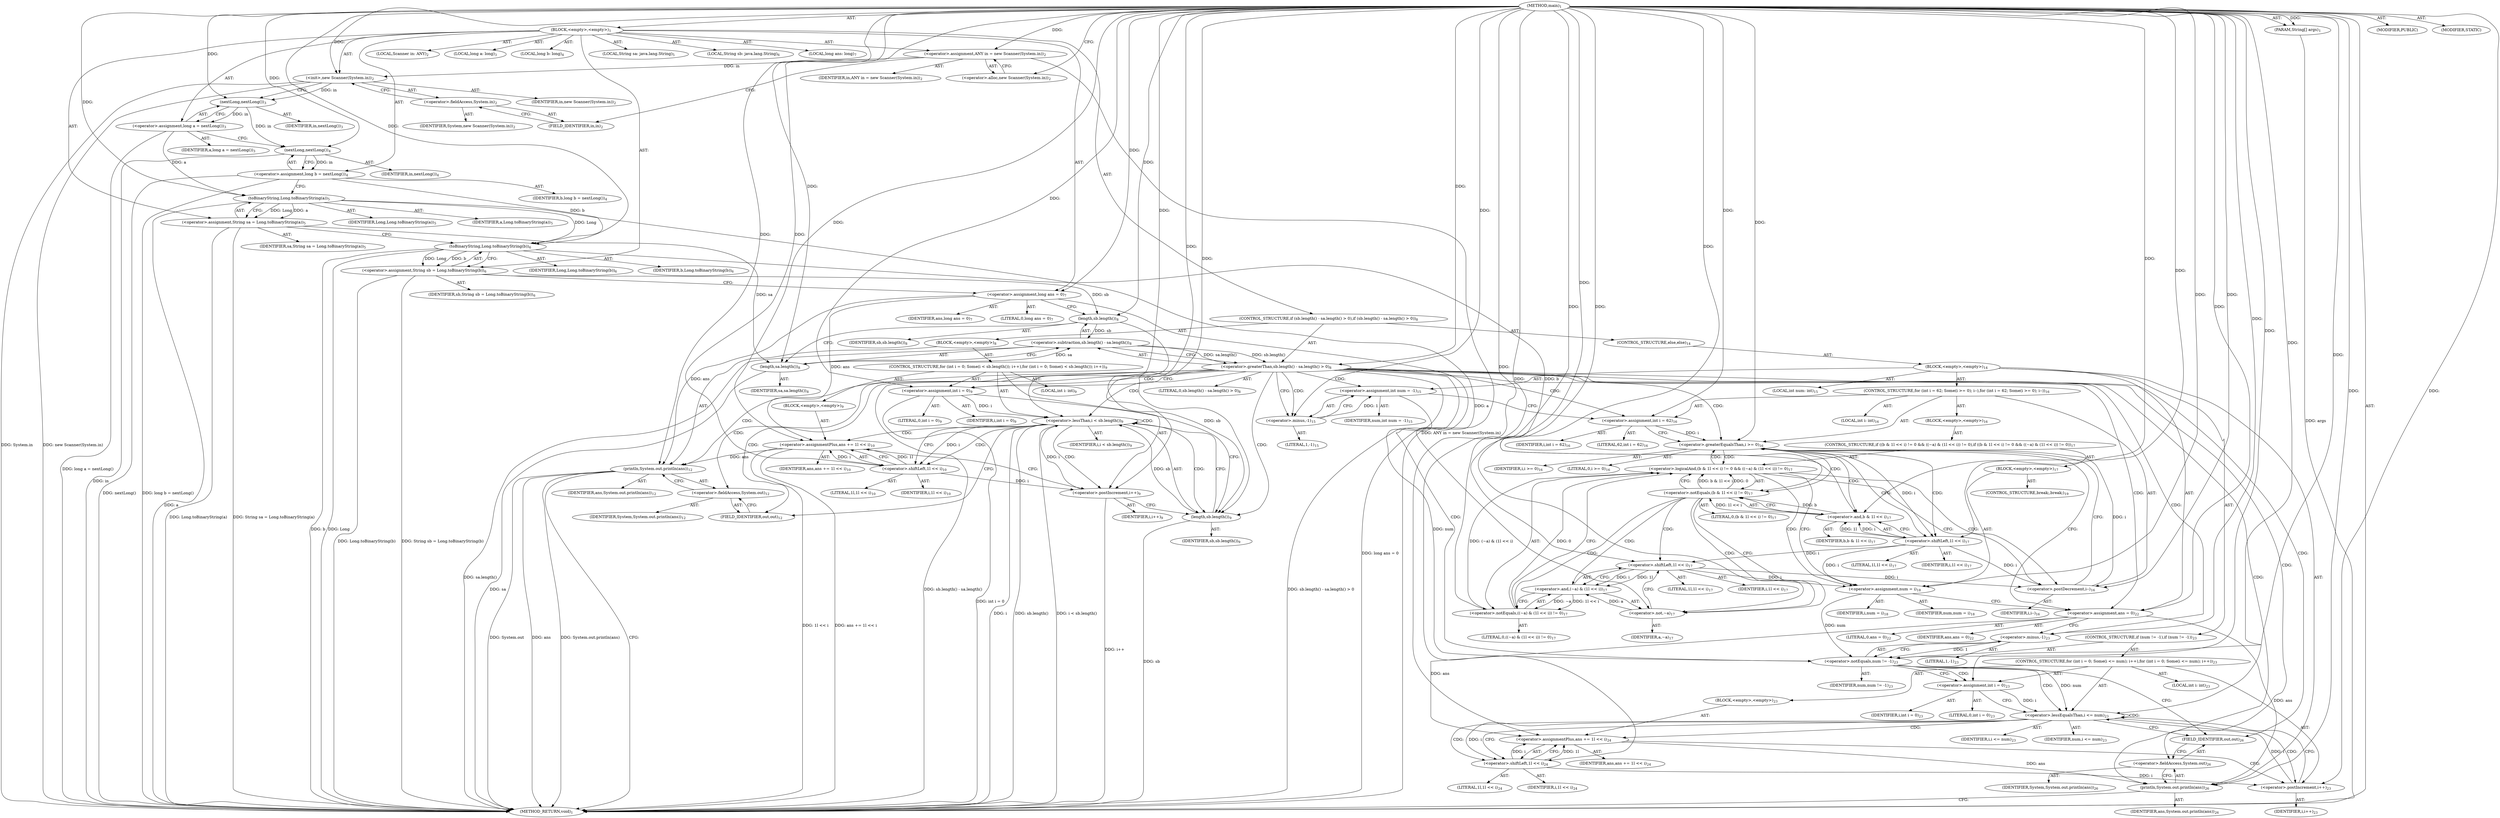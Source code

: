 digraph "main" {  
"19" [label = <(METHOD,main)<SUB>1</SUB>> ]
"20" [label = <(PARAM,String[] args)<SUB>1</SUB>> ]
"21" [label = <(BLOCK,&lt;empty&gt;,&lt;empty&gt;)<SUB>1</SUB>> ]
"4" [label = <(LOCAL,Scanner in: ANY)<SUB>2</SUB>> ]
"22" [label = <(&lt;operator&gt;.assignment,ANY in = new Scanner(System.in))<SUB>2</SUB>> ]
"23" [label = <(IDENTIFIER,in,ANY in = new Scanner(System.in))<SUB>2</SUB>> ]
"24" [label = <(&lt;operator&gt;.alloc,new Scanner(System.in))<SUB>2</SUB>> ]
"25" [label = <(&lt;init&gt;,new Scanner(System.in))<SUB>2</SUB>> ]
"3" [label = <(IDENTIFIER,in,new Scanner(System.in))<SUB>2</SUB>> ]
"26" [label = <(&lt;operator&gt;.fieldAccess,System.in)<SUB>2</SUB>> ]
"27" [label = <(IDENTIFIER,System,new Scanner(System.in))<SUB>2</SUB>> ]
"28" [label = <(FIELD_IDENTIFIER,in,in)<SUB>2</SUB>> ]
"29" [label = <(LOCAL,long a: long)<SUB>3</SUB>> ]
"30" [label = <(&lt;operator&gt;.assignment,long a = nextLong())<SUB>3</SUB>> ]
"31" [label = <(IDENTIFIER,a,long a = nextLong())<SUB>3</SUB>> ]
"32" [label = <(nextLong,nextLong())<SUB>3</SUB>> ]
"33" [label = <(IDENTIFIER,in,nextLong())<SUB>3</SUB>> ]
"34" [label = <(LOCAL,long b: long)<SUB>4</SUB>> ]
"35" [label = <(&lt;operator&gt;.assignment,long b = nextLong())<SUB>4</SUB>> ]
"36" [label = <(IDENTIFIER,b,long b = nextLong())<SUB>4</SUB>> ]
"37" [label = <(nextLong,nextLong())<SUB>4</SUB>> ]
"38" [label = <(IDENTIFIER,in,nextLong())<SUB>4</SUB>> ]
"39" [label = <(LOCAL,String sa: java.lang.String)<SUB>5</SUB>> ]
"40" [label = <(&lt;operator&gt;.assignment,String sa = Long.toBinaryString(a))<SUB>5</SUB>> ]
"41" [label = <(IDENTIFIER,sa,String sa = Long.toBinaryString(a))<SUB>5</SUB>> ]
"42" [label = <(toBinaryString,Long.toBinaryString(a))<SUB>5</SUB>> ]
"43" [label = <(IDENTIFIER,Long,Long.toBinaryString(a))<SUB>5</SUB>> ]
"44" [label = <(IDENTIFIER,a,Long.toBinaryString(a))<SUB>5</SUB>> ]
"45" [label = <(LOCAL,String sb: java.lang.String)<SUB>6</SUB>> ]
"46" [label = <(&lt;operator&gt;.assignment,String sb = Long.toBinaryString(b))<SUB>6</SUB>> ]
"47" [label = <(IDENTIFIER,sb,String sb = Long.toBinaryString(b))<SUB>6</SUB>> ]
"48" [label = <(toBinaryString,Long.toBinaryString(b))<SUB>6</SUB>> ]
"49" [label = <(IDENTIFIER,Long,Long.toBinaryString(b))<SUB>6</SUB>> ]
"50" [label = <(IDENTIFIER,b,Long.toBinaryString(b))<SUB>6</SUB>> ]
"51" [label = <(LOCAL,long ans: long)<SUB>7</SUB>> ]
"52" [label = <(&lt;operator&gt;.assignment,long ans = 0)<SUB>7</SUB>> ]
"53" [label = <(IDENTIFIER,ans,long ans = 0)<SUB>7</SUB>> ]
"54" [label = <(LITERAL,0,long ans = 0)<SUB>7</SUB>> ]
"55" [label = <(CONTROL_STRUCTURE,if (sb.length() - sa.length() &gt; 0),if (sb.length() - sa.length() &gt; 0))<SUB>8</SUB>> ]
"56" [label = <(&lt;operator&gt;.greaterThan,sb.length() - sa.length() &gt; 0)<SUB>8</SUB>> ]
"57" [label = <(&lt;operator&gt;.subtraction,sb.length() - sa.length())<SUB>8</SUB>> ]
"58" [label = <(length,sb.length())<SUB>8</SUB>> ]
"59" [label = <(IDENTIFIER,sb,sb.length())<SUB>8</SUB>> ]
"60" [label = <(length,sa.length())<SUB>8</SUB>> ]
"61" [label = <(IDENTIFIER,sa,sa.length())<SUB>8</SUB>> ]
"62" [label = <(LITERAL,0,sb.length() - sa.length() &gt; 0)<SUB>8</SUB>> ]
"63" [label = <(BLOCK,&lt;empty&gt;,&lt;empty&gt;)<SUB>8</SUB>> ]
"64" [label = <(CONTROL_STRUCTURE,for (int i = 0; Some(i &lt; sb.length()); i++),for (int i = 0; Some(i &lt; sb.length()); i++))<SUB>9</SUB>> ]
"65" [label = <(LOCAL,int i: int)<SUB>9</SUB>> ]
"66" [label = <(&lt;operator&gt;.assignment,int i = 0)<SUB>9</SUB>> ]
"67" [label = <(IDENTIFIER,i,int i = 0)<SUB>9</SUB>> ]
"68" [label = <(LITERAL,0,int i = 0)<SUB>9</SUB>> ]
"69" [label = <(&lt;operator&gt;.lessThan,i &lt; sb.length())<SUB>9</SUB>> ]
"70" [label = <(IDENTIFIER,i,i &lt; sb.length())<SUB>9</SUB>> ]
"71" [label = <(length,sb.length())<SUB>9</SUB>> ]
"72" [label = <(IDENTIFIER,sb,sb.length())<SUB>9</SUB>> ]
"73" [label = <(&lt;operator&gt;.postIncrement,i++)<SUB>9</SUB>> ]
"74" [label = <(IDENTIFIER,i,i++)<SUB>9</SUB>> ]
"75" [label = <(BLOCK,&lt;empty&gt;,&lt;empty&gt;)<SUB>9</SUB>> ]
"76" [label = <(&lt;operator&gt;.assignmentPlus,ans += 1l &lt;&lt; i)<SUB>10</SUB>> ]
"77" [label = <(IDENTIFIER,ans,ans += 1l &lt;&lt; i)<SUB>10</SUB>> ]
"78" [label = <(&lt;operator&gt;.shiftLeft,1l &lt;&lt; i)<SUB>10</SUB>> ]
"79" [label = <(LITERAL,1l,1l &lt;&lt; i)<SUB>10</SUB>> ]
"80" [label = <(IDENTIFIER,i,1l &lt;&lt; i)<SUB>10</SUB>> ]
"81" [label = <(println,System.out.println(ans))<SUB>12</SUB>> ]
"82" [label = <(&lt;operator&gt;.fieldAccess,System.out)<SUB>12</SUB>> ]
"83" [label = <(IDENTIFIER,System,System.out.println(ans))<SUB>12</SUB>> ]
"84" [label = <(FIELD_IDENTIFIER,out,out)<SUB>12</SUB>> ]
"85" [label = <(IDENTIFIER,ans,System.out.println(ans))<SUB>12</SUB>> ]
"86" [label = <(CONTROL_STRUCTURE,else,else)<SUB>14</SUB>> ]
"87" [label = <(BLOCK,&lt;empty&gt;,&lt;empty&gt;)<SUB>14</SUB>> ]
"88" [label = <(LOCAL,int num: int)<SUB>15</SUB>> ]
"89" [label = <(&lt;operator&gt;.assignment,int num = -1)<SUB>15</SUB>> ]
"90" [label = <(IDENTIFIER,num,int num = -1)<SUB>15</SUB>> ]
"91" [label = <(&lt;operator&gt;.minus,-1)<SUB>15</SUB>> ]
"92" [label = <(LITERAL,1,-1)<SUB>15</SUB>> ]
"93" [label = <(CONTROL_STRUCTURE,for (int i = 62; Some(i &gt;= 0); i--),for (int i = 62; Some(i &gt;= 0); i--))<SUB>16</SUB>> ]
"94" [label = <(LOCAL,int i: int)<SUB>16</SUB>> ]
"95" [label = <(&lt;operator&gt;.assignment,int i = 62)<SUB>16</SUB>> ]
"96" [label = <(IDENTIFIER,i,int i = 62)<SUB>16</SUB>> ]
"97" [label = <(LITERAL,62,int i = 62)<SUB>16</SUB>> ]
"98" [label = <(&lt;operator&gt;.greaterEqualsThan,i &gt;= 0)<SUB>16</SUB>> ]
"99" [label = <(IDENTIFIER,i,i &gt;= 0)<SUB>16</SUB>> ]
"100" [label = <(LITERAL,0,i &gt;= 0)<SUB>16</SUB>> ]
"101" [label = <(&lt;operator&gt;.postDecrement,i--)<SUB>16</SUB>> ]
"102" [label = <(IDENTIFIER,i,i--)<SUB>16</SUB>> ]
"103" [label = <(BLOCK,&lt;empty&gt;,&lt;empty&gt;)<SUB>16</SUB>> ]
"104" [label = <(CONTROL_STRUCTURE,if ((b &amp; 1l &lt;&lt; i) != 0 &amp;&amp; ((~a) &amp; (1l &lt;&lt; i)) != 0),if ((b &amp; 1l &lt;&lt; i) != 0 &amp;&amp; ((~a) &amp; (1l &lt;&lt; i)) != 0))<SUB>17</SUB>> ]
"105" [label = <(&lt;operator&gt;.logicalAnd,(b &amp; 1l &lt;&lt; i) != 0 &amp;&amp; ((~a) &amp; (1l &lt;&lt; i)) != 0)<SUB>17</SUB>> ]
"106" [label = <(&lt;operator&gt;.notEquals,(b &amp; 1l &lt;&lt; i) != 0)<SUB>17</SUB>> ]
"107" [label = <(&lt;operator&gt;.and,b &amp; 1l &lt;&lt; i)<SUB>17</SUB>> ]
"108" [label = <(IDENTIFIER,b,b &amp; 1l &lt;&lt; i)<SUB>17</SUB>> ]
"109" [label = <(&lt;operator&gt;.shiftLeft,1l &lt;&lt; i)<SUB>17</SUB>> ]
"110" [label = <(LITERAL,1l,1l &lt;&lt; i)<SUB>17</SUB>> ]
"111" [label = <(IDENTIFIER,i,1l &lt;&lt; i)<SUB>17</SUB>> ]
"112" [label = <(LITERAL,0,(b &amp; 1l &lt;&lt; i) != 0)<SUB>17</SUB>> ]
"113" [label = <(&lt;operator&gt;.notEquals,((~a) &amp; (1l &lt;&lt; i)) != 0)<SUB>17</SUB>> ]
"114" [label = <(&lt;operator&gt;.and,(~a) &amp; (1l &lt;&lt; i))<SUB>17</SUB>> ]
"115" [label = <(&lt;operator&gt;.not,~a)<SUB>17</SUB>> ]
"116" [label = <(IDENTIFIER,a,~a)<SUB>17</SUB>> ]
"117" [label = <(&lt;operator&gt;.shiftLeft,1l &lt;&lt; i)<SUB>17</SUB>> ]
"118" [label = <(LITERAL,1l,1l &lt;&lt; i)<SUB>17</SUB>> ]
"119" [label = <(IDENTIFIER,i,1l &lt;&lt; i)<SUB>17</SUB>> ]
"120" [label = <(LITERAL,0,((~a) &amp; (1l &lt;&lt; i)) != 0)<SUB>17</SUB>> ]
"121" [label = <(BLOCK,&lt;empty&gt;,&lt;empty&gt;)<SUB>17</SUB>> ]
"122" [label = <(&lt;operator&gt;.assignment,num = i)<SUB>18</SUB>> ]
"123" [label = <(IDENTIFIER,num,num = i)<SUB>18</SUB>> ]
"124" [label = <(IDENTIFIER,i,num = i)<SUB>18</SUB>> ]
"125" [label = <(CONTROL_STRUCTURE,break;,break;)<SUB>19</SUB>> ]
"126" [label = <(&lt;operator&gt;.assignment,ans = 0)<SUB>22</SUB>> ]
"127" [label = <(IDENTIFIER,ans,ans = 0)<SUB>22</SUB>> ]
"128" [label = <(LITERAL,0,ans = 0)<SUB>22</SUB>> ]
"129" [label = <(CONTROL_STRUCTURE,if (num != -1),if (num != -1))<SUB>23</SUB>> ]
"130" [label = <(&lt;operator&gt;.notEquals,num != -1)<SUB>23</SUB>> ]
"131" [label = <(IDENTIFIER,num,num != -1)<SUB>23</SUB>> ]
"132" [label = <(&lt;operator&gt;.minus,-1)<SUB>23</SUB>> ]
"133" [label = <(LITERAL,1,-1)<SUB>23</SUB>> ]
"134" [label = <(CONTROL_STRUCTURE,for (int i = 0; Some(i &lt;= num); i++),for (int i = 0; Some(i &lt;= num); i++))<SUB>23</SUB>> ]
"135" [label = <(LOCAL,int i: int)<SUB>23</SUB>> ]
"136" [label = <(&lt;operator&gt;.assignment,int i = 0)<SUB>23</SUB>> ]
"137" [label = <(IDENTIFIER,i,int i = 0)<SUB>23</SUB>> ]
"138" [label = <(LITERAL,0,int i = 0)<SUB>23</SUB>> ]
"139" [label = <(&lt;operator&gt;.lessEqualsThan,i &lt;= num)<SUB>23</SUB>> ]
"140" [label = <(IDENTIFIER,i,i &lt;= num)<SUB>23</SUB>> ]
"141" [label = <(IDENTIFIER,num,i &lt;= num)<SUB>23</SUB>> ]
"142" [label = <(&lt;operator&gt;.postIncrement,i++)<SUB>23</SUB>> ]
"143" [label = <(IDENTIFIER,i,i++)<SUB>23</SUB>> ]
"144" [label = <(BLOCK,&lt;empty&gt;,&lt;empty&gt;)<SUB>23</SUB>> ]
"145" [label = <(&lt;operator&gt;.assignmentPlus,ans += 1l &lt;&lt; i)<SUB>24</SUB>> ]
"146" [label = <(IDENTIFIER,ans,ans += 1l &lt;&lt; i)<SUB>24</SUB>> ]
"147" [label = <(&lt;operator&gt;.shiftLeft,1l &lt;&lt; i)<SUB>24</SUB>> ]
"148" [label = <(LITERAL,1l,1l &lt;&lt; i)<SUB>24</SUB>> ]
"149" [label = <(IDENTIFIER,i,1l &lt;&lt; i)<SUB>24</SUB>> ]
"150" [label = <(println,System.out.println(ans))<SUB>26</SUB>> ]
"151" [label = <(&lt;operator&gt;.fieldAccess,System.out)<SUB>26</SUB>> ]
"152" [label = <(IDENTIFIER,System,System.out.println(ans))<SUB>26</SUB>> ]
"153" [label = <(FIELD_IDENTIFIER,out,out)<SUB>26</SUB>> ]
"154" [label = <(IDENTIFIER,ans,System.out.println(ans))<SUB>26</SUB>> ]
"155" [label = <(MODIFIER,PUBLIC)> ]
"156" [label = <(MODIFIER,STATIC)> ]
"157" [label = <(METHOD_RETURN,void)<SUB>1</SUB>> ]
  "19" -> "20"  [ label = "AST: "] 
  "19" -> "21"  [ label = "AST: "] 
  "19" -> "155"  [ label = "AST: "] 
  "19" -> "156"  [ label = "AST: "] 
  "19" -> "157"  [ label = "AST: "] 
  "21" -> "4"  [ label = "AST: "] 
  "21" -> "22"  [ label = "AST: "] 
  "21" -> "25"  [ label = "AST: "] 
  "21" -> "29"  [ label = "AST: "] 
  "21" -> "30"  [ label = "AST: "] 
  "21" -> "34"  [ label = "AST: "] 
  "21" -> "35"  [ label = "AST: "] 
  "21" -> "39"  [ label = "AST: "] 
  "21" -> "40"  [ label = "AST: "] 
  "21" -> "45"  [ label = "AST: "] 
  "21" -> "46"  [ label = "AST: "] 
  "21" -> "51"  [ label = "AST: "] 
  "21" -> "52"  [ label = "AST: "] 
  "21" -> "55"  [ label = "AST: "] 
  "22" -> "23"  [ label = "AST: "] 
  "22" -> "24"  [ label = "AST: "] 
  "25" -> "3"  [ label = "AST: "] 
  "25" -> "26"  [ label = "AST: "] 
  "26" -> "27"  [ label = "AST: "] 
  "26" -> "28"  [ label = "AST: "] 
  "30" -> "31"  [ label = "AST: "] 
  "30" -> "32"  [ label = "AST: "] 
  "32" -> "33"  [ label = "AST: "] 
  "35" -> "36"  [ label = "AST: "] 
  "35" -> "37"  [ label = "AST: "] 
  "37" -> "38"  [ label = "AST: "] 
  "40" -> "41"  [ label = "AST: "] 
  "40" -> "42"  [ label = "AST: "] 
  "42" -> "43"  [ label = "AST: "] 
  "42" -> "44"  [ label = "AST: "] 
  "46" -> "47"  [ label = "AST: "] 
  "46" -> "48"  [ label = "AST: "] 
  "48" -> "49"  [ label = "AST: "] 
  "48" -> "50"  [ label = "AST: "] 
  "52" -> "53"  [ label = "AST: "] 
  "52" -> "54"  [ label = "AST: "] 
  "55" -> "56"  [ label = "AST: "] 
  "55" -> "63"  [ label = "AST: "] 
  "55" -> "86"  [ label = "AST: "] 
  "56" -> "57"  [ label = "AST: "] 
  "56" -> "62"  [ label = "AST: "] 
  "57" -> "58"  [ label = "AST: "] 
  "57" -> "60"  [ label = "AST: "] 
  "58" -> "59"  [ label = "AST: "] 
  "60" -> "61"  [ label = "AST: "] 
  "63" -> "64"  [ label = "AST: "] 
  "63" -> "81"  [ label = "AST: "] 
  "64" -> "65"  [ label = "AST: "] 
  "64" -> "66"  [ label = "AST: "] 
  "64" -> "69"  [ label = "AST: "] 
  "64" -> "73"  [ label = "AST: "] 
  "64" -> "75"  [ label = "AST: "] 
  "66" -> "67"  [ label = "AST: "] 
  "66" -> "68"  [ label = "AST: "] 
  "69" -> "70"  [ label = "AST: "] 
  "69" -> "71"  [ label = "AST: "] 
  "71" -> "72"  [ label = "AST: "] 
  "73" -> "74"  [ label = "AST: "] 
  "75" -> "76"  [ label = "AST: "] 
  "76" -> "77"  [ label = "AST: "] 
  "76" -> "78"  [ label = "AST: "] 
  "78" -> "79"  [ label = "AST: "] 
  "78" -> "80"  [ label = "AST: "] 
  "81" -> "82"  [ label = "AST: "] 
  "81" -> "85"  [ label = "AST: "] 
  "82" -> "83"  [ label = "AST: "] 
  "82" -> "84"  [ label = "AST: "] 
  "86" -> "87"  [ label = "AST: "] 
  "87" -> "88"  [ label = "AST: "] 
  "87" -> "89"  [ label = "AST: "] 
  "87" -> "93"  [ label = "AST: "] 
  "87" -> "126"  [ label = "AST: "] 
  "87" -> "129"  [ label = "AST: "] 
  "87" -> "150"  [ label = "AST: "] 
  "89" -> "90"  [ label = "AST: "] 
  "89" -> "91"  [ label = "AST: "] 
  "91" -> "92"  [ label = "AST: "] 
  "93" -> "94"  [ label = "AST: "] 
  "93" -> "95"  [ label = "AST: "] 
  "93" -> "98"  [ label = "AST: "] 
  "93" -> "101"  [ label = "AST: "] 
  "93" -> "103"  [ label = "AST: "] 
  "95" -> "96"  [ label = "AST: "] 
  "95" -> "97"  [ label = "AST: "] 
  "98" -> "99"  [ label = "AST: "] 
  "98" -> "100"  [ label = "AST: "] 
  "101" -> "102"  [ label = "AST: "] 
  "103" -> "104"  [ label = "AST: "] 
  "104" -> "105"  [ label = "AST: "] 
  "104" -> "121"  [ label = "AST: "] 
  "105" -> "106"  [ label = "AST: "] 
  "105" -> "113"  [ label = "AST: "] 
  "106" -> "107"  [ label = "AST: "] 
  "106" -> "112"  [ label = "AST: "] 
  "107" -> "108"  [ label = "AST: "] 
  "107" -> "109"  [ label = "AST: "] 
  "109" -> "110"  [ label = "AST: "] 
  "109" -> "111"  [ label = "AST: "] 
  "113" -> "114"  [ label = "AST: "] 
  "113" -> "120"  [ label = "AST: "] 
  "114" -> "115"  [ label = "AST: "] 
  "114" -> "117"  [ label = "AST: "] 
  "115" -> "116"  [ label = "AST: "] 
  "117" -> "118"  [ label = "AST: "] 
  "117" -> "119"  [ label = "AST: "] 
  "121" -> "122"  [ label = "AST: "] 
  "121" -> "125"  [ label = "AST: "] 
  "122" -> "123"  [ label = "AST: "] 
  "122" -> "124"  [ label = "AST: "] 
  "126" -> "127"  [ label = "AST: "] 
  "126" -> "128"  [ label = "AST: "] 
  "129" -> "130"  [ label = "AST: "] 
  "129" -> "134"  [ label = "AST: "] 
  "130" -> "131"  [ label = "AST: "] 
  "130" -> "132"  [ label = "AST: "] 
  "132" -> "133"  [ label = "AST: "] 
  "134" -> "135"  [ label = "AST: "] 
  "134" -> "136"  [ label = "AST: "] 
  "134" -> "139"  [ label = "AST: "] 
  "134" -> "142"  [ label = "AST: "] 
  "134" -> "144"  [ label = "AST: "] 
  "136" -> "137"  [ label = "AST: "] 
  "136" -> "138"  [ label = "AST: "] 
  "139" -> "140"  [ label = "AST: "] 
  "139" -> "141"  [ label = "AST: "] 
  "142" -> "143"  [ label = "AST: "] 
  "144" -> "145"  [ label = "AST: "] 
  "145" -> "146"  [ label = "AST: "] 
  "145" -> "147"  [ label = "AST: "] 
  "147" -> "148"  [ label = "AST: "] 
  "147" -> "149"  [ label = "AST: "] 
  "150" -> "151"  [ label = "AST: "] 
  "150" -> "154"  [ label = "AST: "] 
  "151" -> "152"  [ label = "AST: "] 
  "151" -> "153"  [ label = "AST: "] 
  "22" -> "28"  [ label = "CFG: "] 
  "25" -> "32"  [ label = "CFG: "] 
  "30" -> "37"  [ label = "CFG: "] 
  "35" -> "42"  [ label = "CFG: "] 
  "40" -> "48"  [ label = "CFG: "] 
  "46" -> "52"  [ label = "CFG: "] 
  "52" -> "58"  [ label = "CFG: "] 
  "24" -> "22"  [ label = "CFG: "] 
  "26" -> "25"  [ label = "CFG: "] 
  "32" -> "30"  [ label = "CFG: "] 
  "37" -> "35"  [ label = "CFG: "] 
  "42" -> "40"  [ label = "CFG: "] 
  "48" -> "46"  [ label = "CFG: "] 
  "56" -> "66"  [ label = "CFG: "] 
  "56" -> "91"  [ label = "CFG: "] 
  "28" -> "26"  [ label = "CFG: "] 
  "57" -> "56"  [ label = "CFG: "] 
  "81" -> "157"  [ label = "CFG: "] 
  "58" -> "60"  [ label = "CFG: "] 
  "60" -> "57"  [ label = "CFG: "] 
  "66" -> "71"  [ label = "CFG: "] 
  "69" -> "78"  [ label = "CFG: "] 
  "69" -> "84"  [ label = "CFG: "] 
  "73" -> "71"  [ label = "CFG: "] 
  "82" -> "81"  [ label = "CFG: "] 
  "89" -> "95"  [ label = "CFG: "] 
  "126" -> "132"  [ label = "CFG: "] 
  "150" -> "157"  [ label = "CFG: "] 
  "71" -> "69"  [ label = "CFG: "] 
  "76" -> "73"  [ label = "CFG: "] 
  "84" -> "82"  [ label = "CFG: "] 
  "91" -> "89"  [ label = "CFG: "] 
  "95" -> "98"  [ label = "CFG: "] 
  "98" -> "109"  [ label = "CFG: "] 
  "98" -> "126"  [ label = "CFG: "] 
  "101" -> "98"  [ label = "CFG: "] 
  "130" -> "136"  [ label = "CFG: "] 
  "130" -> "153"  [ label = "CFG: "] 
  "151" -> "150"  [ label = "CFG: "] 
  "78" -> "76"  [ label = "CFG: "] 
  "132" -> "130"  [ label = "CFG: "] 
  "136" -> "139"  [ label = "CFG: "] 
  "139" -> "147"  [ label = "CFG: "] 
  "139" -> "153"  [ label = "CFG: "] 
  "142" -> "139"  [ label = "CFG: "] 
  "153" -> "151"  [ label = "CFG: "] 
  "105" -> "122"  [ label = "CFG: "] 
  "105" -> "101"  [ label = "CFG: "] 
  "145" -> "142"  [ label = "CFG: "] 
  "106" -> "105"  [ label = "CFG: "] 
  "106" -> "115"  [ label = "CFG: "] 
  "113" -> "105"  [ label = "CFG: "] 
  "122" -> "126"  [ label = "CFG: "] 
  "147" -> "145"  [ label = "CFG: "] 
  "107" -> "106"  [ label = "CFG: "] 
  "114" -> "113"  [ label = "CFG: "] 
  "109" -> "107"  [ label = "CFG: "] 
  "115" -> "117"  [ label = "CFG: "] 
  "117" -> "114"  [ label = "CFG: "] 
  "19" -> "24"  [ label = "CFG: "] 
  "20" -> "157"  [ label = "DDG: args"] 
  "22" -> "157"  [ label = "DDG: ANY in = new Scanner(System.in)"] 
  "25" -> "157"  [ label = "DDG: System.in"] 
  "25" -> "157"  [ label = "DDG: new Scanner(System.in)"] 
  "30" -> "157"  [ label = "DDG: long a = nextLong()"] 
  "37" -> "157"  [ label = "DDG: in"] 
  "35" -> "157"  [ label = "DDG: nextLong()"] 
  "35" -> "157"  [ label = "DDG: long b = nextLong()"] 
  "42" -> "157"  [ label = "DDG: a"] 
  "40" -> "157"  [ label = "DDG: Long.toBinaryString(a)"] 
  "40" -> "157"  [ label = "DDG: String sa = Long.toBinaryString(a)"] 
  "48" -> "157"  [ label = "DDG: Long"] 
  "48" -> "157"  [ label = "DDG: b"] 
  "46" -> "157"  [ label = "DDG: Long.toBinaryString(b)"] 
  "46" -> "157"  [ label = "DDG: String sb = Long.toBinaryString(b)"] 
  "52" -> "157"  [ label = "DDG: long ans = 0"] 
  "60" -> "157"  [ label = "DDG: sa"] 
  "57" -> "157"  [ label = "DDG: sa.length()"] 
  "56" -> "157"  [ label = "DDG: sb.length() - sa.length()"] 
  "56" -> "157"  [ label = "DDG: sb.length() - sa.length() &gt; 0"] 
  "66" -> "157"  [ label = "DDG: int i = 0"] 
  "69" -> "157"  [ label = "DDG: i"] 
  "71" -> "157"  [ label = "DDG: sb"] 
  "69" -> "157"  [ label = "DDG: sb.length()"] 
  "69" -> "157"  [ label = "DDG: i &lt; sb.length()"] 
  "81" -> "157"  [ label = "DDG: System.out"] 
  "81" -> "157"  [ label = "DDG: ans"] 
  "81" -> "157"  [ label = "DDG: System.out.println(ans)"] 
  "76" -> "157"  [ label = "DDG: 1l &lt;&lt; i"] 
  "76" -> "157"  [ label = "DDG: ans += 1l &lt;&lt; i"] 
  "73" -> "157"  [ label = "DDG: i++"] 
  "19" -> "20"  [ label = "DDG: "] 
  "19" -> "22"  [ label = "DDG: "] 
  "32" -> "30"  [ label = "DDG: in"] 
  "37" -> "35"  [ label = "DDG: in"] 
  "42" -> "40"  [ label = "DDG: Long"] 
  "42" -> "40"  [ label = "DDG: a"] 
  "48" -> "46"  [ label = "DDG: Long"] 
  "48" -> "46"  [ label = "DDG: b"] 
  "19" -> "52"  [ label = "DDG: "] 
  "22" -> "25"  [ label = "DDG: in"] 
  "19" -> "25"  [ label = "DDG: "] 
  "25" -> "32"  [ label = "DDG: in"] 
  "19" -> "32"  [ label = "DDG: "] 
  "32" -> "37"  [ label = "DDG: in"] 
  "19" -> "37"  [ label = "DDG: "] 
  "19" -> "42"  [ label = "DDG: "] 
  "30" -> "42"  [ label = "DDG: a"] 
  "42" -> "48"  [ label = "DDG: Long"] 
  "19" -> "48"  [ label = "DDG: "] 
  "35" -> "48"  [ label = "DDG: b"] 
  "57" -> "56"  [ label = "DDG: sb.length()"] 
  "57" -> "56"  [ label = "DDG: sa.length()"] 
  "19" -> "56"  [ label = "DDG: "] 
  "58" -> "57"  [ label = "DDG: sb"] 
  "60" -> "57"  [ label = "DDG: sa"] 
  "19" -> "66"  [ label = "DDG: "] 
  "52" -> "81"  [ label = "DDG: ans"] 
  "76" -> "81"  [ label = "DDG: ans"] 
  "19" -> "81"  [ label = "DDG: "] 
  "91" -> "89"  [ label = "DDG: 1"] 
  "19" -> "126"  [ label = "DDG: "] 
  "46" -> "58"  [ label = "DDG: sb"] 
  "19" -> "58"  [ label = "DDG: "] 
  "40" -> "60"  [ label = "DDG: sa"] 
  "19" -> "60"  [ label = "DDG: "] 
  "66" -> "69"  [ label = "DDG: i"] 
  "73" -> "69"  [ label = "DDG: i"] 
  "19" -> "69"  [ label = "DDG: "] 
  "71" -> "69"  [ label = "DDG: sb"] 
  "78" -> "73"  [ label = "DDG: i"] 
  "19" -> "73"  [ label = "DDG: "] 
  "78" -> "76"  [ label = "DDG: 1l"] 
  "78" -> "76"  [ label = "DDG: i"] 
  "19" -> "95"  [ label = "DDG: "] 
  "126" -> "150"  [ label = "DDG: ans"] 
  "145" -> "150"  [ label = "DDG: ans"] 
  "19" -> "150"  [ label = "DDG: "] 
  "58" -> "71"  [ label = "DDG: sb"] 
  "19" -> "71"  [ label = "DDG: "] 
  "52" -> "76"  [ label = "DDG: ans"] 
  "19" -> "76"  [ label = "DDG: "] 
  "19" -> "91"  [ label = "DDG: "] 
  "95" -> "98"  [ label = "DDG: i"] 
  "101" -> "98"  [ label = "DDG: i"] 
  "19" -> "98"  [ label = "DDG: "] 
  "109" -> "101"  [ label = "DDG: i"] 
  "117" -> "101"  [ label = "DDG: i"] 
  "19" -> "101"  [ label = "DDG: "] 
  "89" -> "130"  [ label = "DDG: num"] 
  "122" -> "130"  [ label = "DDG: num"] 
  "19" -> "130"  [ label = "DDG: "] 
  "132" -> "130"  [ label = "DDG: 1"] 
  "19" -> "136"  [ label = "DDG: "] 
  "19" -> "78"  [ label = "DDG: "] 
  "69" -> "78"  [ label = "DDG: i"] 
  "19" -> "132"  [ label = "DDG: "] 
  "136" -> "139"  [ label = "DDG: i"] 
  "142" -> "139"  [ label = "DDG: i"] 
  "19" -> "139"  [ label = "DDG: "] 
  "130" -> "139"  [ label = "DDG: num"] 
  "147" -> "142"  [ label = "DDG: i"] 
  "19" -> "142"  [ label = "DDG: "] 
  "147" -> "145"  [ label = "DDG: 1l"] 
  "147" -> "145"  [ label = "DDG: i"] 
  "106" -> "105"  [ label = "DDG: b &amp; 1l &lt;&lt; i"] 
  "106" -> "105"  [ label = "DDG: 0"] 
  "113" -> "105"  [ label = "DDG: (~a) &amp; (1l &lt;&lt; i)"] 
  "113" -> "105"  [ label = "DDG: 0"] 
  "109" -> "122"  [ label = "DDG: i"] 
  "117" -> "122"  [ label = "DDG: i"] 
  "19" -> "122"  [ label = "DDG: "] 
  "126" -> "145"  [ label = "DDG: ans"] 
  "19" -> "145"  [ label = "DDG: "] 
  "107" -> "106"  [ label = "DDG: b"] 
  "107" -> "106"  [ label = "DDG: 1l &lt;&lt; i"] 
  "19" -> "106"  [ label = "DDG: "] 
  "114" -> "113"  [ label = "DDG: ~a"] 
  "114" -> "113"  [ label = "DDG: 1l &lt;&lt; i"] 
  "19" -> "113"  [ label = "DDG: "] 
  "19" -> "147"  [ label = "DDG: "] 
  "139" -> "147"  [ label = "DDG: i"] 
  "48" -> "107"  [ label = "DDG: b"] 
  "19" -> "107"  [ label = "DDG: "] 
  "109" -> "107"  [ label = "DDG: 1l"] 
  "109" -> "107"  [ label = "DDG: i"] 
  "115" -> "114"  [ label = "DDG: a"] 
  "117" -> "114"  [ label = "DDG: 1l"] 
  "117" -> "114"  [ label = "DDG: i"] 
  "19" -> "109"  [ label = "DDG: "] 
  "98" -> "109"  [ label = "DDG: i"] 
  "42" -> "115"  [ label = "DDG: a"] 
  "19" -> "115"  [ label = "DDG: "] 
  "19" -> "117"  [ label = "DDG: "] 
  "109" -> "117"  [ label = "DDG: i"] 
  "56" -> "89"  [ label = "CDG: "] 
  "56" -> "66"  [ label = "CDG: "] 
  "56" -> "98"  [ label = "CDG: "] 
  "56" -> "81"  [ label = "CDG: "] 
  "56" -> "84"  [ label = "CDG: "] 
  "56" -> "69"  [ label = "CDG: "] 
  "56" -> "132"  [ label = "CDG: "] 
  "56" -> "150"  [ label = "CDG: "] 
  "56" -> "151"  [ label = "CDG: "] 
  "56" -> "95"  [ label = "CDG: "] 
  "56" -> "153"  [ label = "CDG: "] 
  "56" -> "91"  [ label = "CDG: "] 
  "56" -> "82"  [ label = "CDG: "] 
  "56" -> "126"  [ label = "CDG: "] 
  "56" -> "71"  [ label = "CDG: "] 
  "56" -> "130"  [ label = "CDG: "] 
  "69" -> "73"  [ label = "CDG: "] 
  "69" -> "69"  [ label = "CDG: "] 
  "69" -> "76"  [ label = "CDG: "] 
  "69" -> "71"  [ label = "CDG: "] 
  "69" -> "78"  [ label = "CDG: "] 
  "98" -> "107"  [ label = "CDG: "] 
  "98" -> "106"  [ label = "CDG: "] 
  "98" -> "105"  [ label = "CDG: "] 
  "98" -> "109"  [ label = "CDG: "] 
  "130" -> "136"  [ label = "CDG: "] 
  "130" -> "139"  [ label = "CDG: "] 
  "139" -> "145"  [ label = "CDG: "] 
  "139" -> "142"  [ label = "CDG: "] 
  "139" -> "147"  [ label = "CDG: "] 
  "139" -> "139"  [ label = "CDG: "] 
  "105" -> "98"  [ label = "CDG: "] 
  "105" -> "122"  [ label = "CDG: "] 
  "105" -> "101"  [ label = "CDG: "] 
  "106" -> "115"  [ label = "CDG: "] 
  "106" -> "113"  [ label = "CDG: "] 
  "106" -> "114"  [ label = "CDG: "] 
  "106" -> "117"  [ label = "CDG: "] 
}
